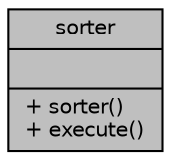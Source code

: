 digraph "sorter"
{
 // LATEX_PDF_SIZE
  edge [fontname="Helvetica",fontsize="10",labelfontname="Helvetica",labelfontsize="10"];
  node [fontname="Helvetica",fontsize="10",shape=record];
  Node1 [label="{sorter\n||+ sorter()\l+ execute()\l}",height=0.2,width=0.4,color="black", fillcolor="grey75", style="filled", fontcolor="black",tooltip=" "];
}
